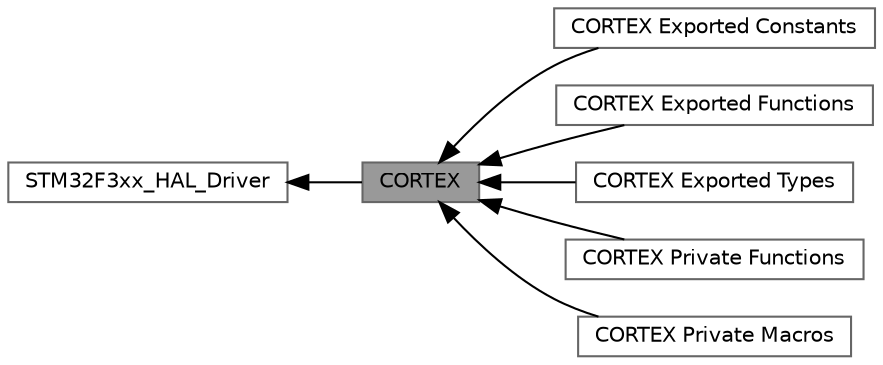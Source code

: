 digraph "CORTEX"
{
 // LATEX_PDF_SIZE
  bgcolor="transparent";
  edge [fontname=Helvetica,fontsize=10,labelfontname=Helvetica,labelfontsize=10];
  node [fontname=Helvetica,fontsize=10,shape=box,height=0.2,width=0.4];
  rankdir=LR;
  Node1 [id="Node000001",label="CORTEX",height=0.2,width=0.4,color="gray40", fillcolor="grey60", style="filled", fontcolor="black",tooltip="CORTEX CORTEX HAL module driver."];
  Node5 [id="Node000005",label="CORTEX Exported Constants",height=0.2,width=0.4,color="grey40", fillcolor="white", style="filled",URL="$group___c_o_r_t_e_x___exported___constants.html",tooltip=" "];
  Node3 [id="Node000003",label="CORTEX Exported Functions",height=0.2,width=0.4,color="grey40", fillcolor="white", style="filled",URL="$group___c_o_r_t_e_x___exported___functions.html",tooltip=" "];
  Node4 [id="Node000004",label="CORTEX Exported Types",height=0.2,width=0.4,color="grey40", fillcolor="white", style="filled",URL="$group___c_o_r_t_e_x___exported___types.html",tooltip=" "];
  Node7 [id="Node000007",label="CORTEX Private Functions",height=0.2,width=0.4,color="grey40", fillcolor="white", style="filled",URL="$group___c_o_r_t_e_x___private___functions.html",tooltip="CORTEX private functions."];
  Node6 [id="Node000006",label="CORTEX Private Macros",height=0.2,width=0.4,color="grey40", fillcolor="white", style="filled",URL="$group___c_o_r_t_e_x___private___macros.html",tooltip=" "];
  Node2 [id="Node000002",label="STM32F3xx_HAL_Driver",height=0.2,width=0.4,color="grey40", fillcolor="white", style="filled",URL="$group___s_t_m32_f3xx___h_a_l___driver.html",tooltip=" "];
  Node2->Node1 [shape=plaintext, dir="back", style="solid"];
  Node1->Node3 [shape=plaintext, dir="back", style="solid"];
  Node1->Node4 [shape=plaintext, dir="back", style="solid"];
  Node1->Node5 [shape=plaintext, dir="back", style="solid"];
  Node1->Node6 [shape=plaintext, dir="back", style="solid"];
  Node1->Node7 [shape=plaintext, dir="back", style="solid"];
}
